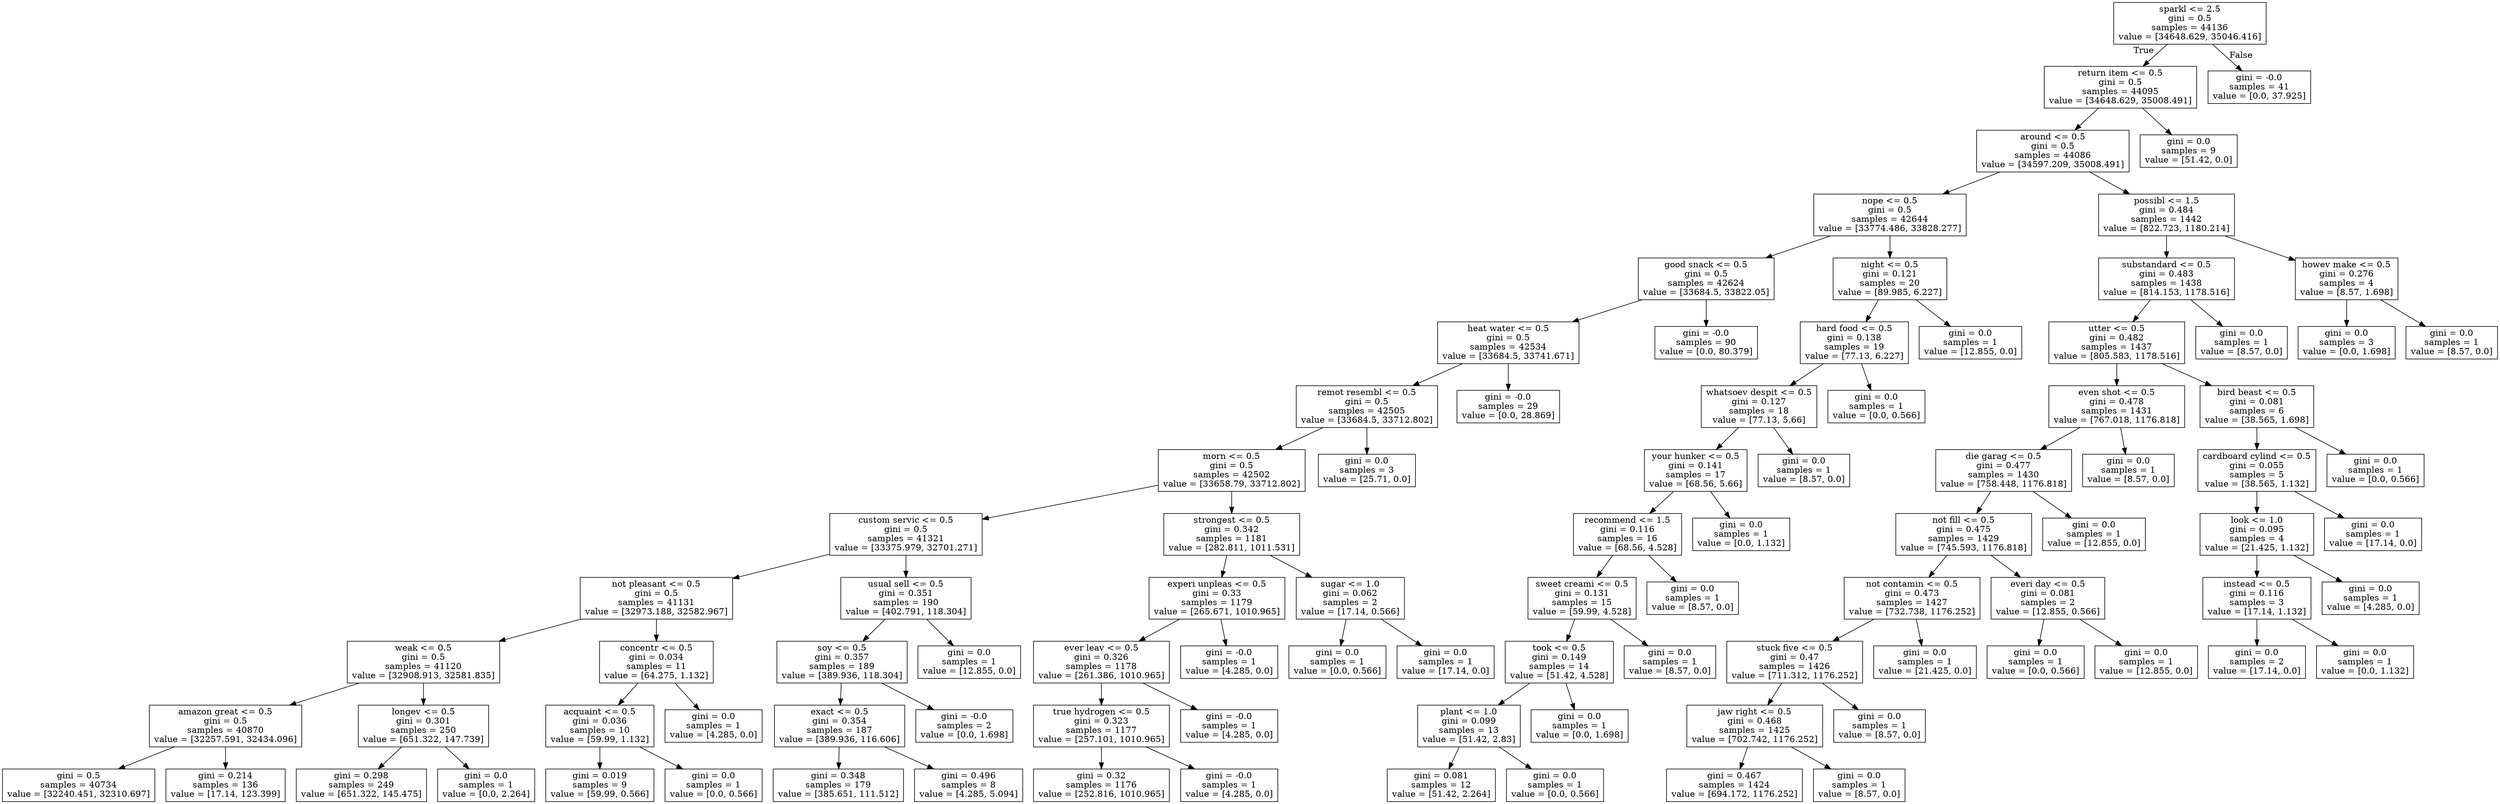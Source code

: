 digraph Tree {
node [shape=box] ;
0 [label="sparkl <= 2.5\ngini = 0.5\nsamples = 44136\nvalue = [34648.629, 35046.416]"] ;
1 [label="return item <= 0.5\ngini = 0.5\nsamples = 44095\nvalue = [34648.629, 35008.491]"] ;
0 -> 1 [labeldistance=2.5, labelangle=45, headlabel="True"] ;
2 [label="around <= 0.5\ngini = 0.5\nsamples = 44086\nvalue = [34597.209, 35008.491]"] ;
1 -> 2 ;
3 [label="nope <= 0.5\ngini = 0.5\nsamples = 42644\nvalue = [33774.486, 33828.277]"] ;
2 -> 3 ;
4 [label="good snack <= 0.5\ngini = 0.5\nsamples = 42624\nvalue = [33684.5, 33822.05]"] ;
3 -> 4 ;
5 [label="heat water <= 0.5\ngini = 0.5\nsamples = 42534\nvalue = [33684.5, 33741.671]"] ;
4 -> 5 ;
6 [label="remot resembl <= 0.5\ngini = 0.5\nsamples = 42505\nvalue = [33684.5, 33712.802]"] ;
5 -> 6 ;
7 [label="morn <= 0.5\ngini = 0.5\nsamples = 42502\nvalue = [33658.79, 33712.802]"] ;
6 -> 7 ;
8 [label="custom servic <= 0.5\ngini = 0.5\nsamples = 41321\nvalue = [33375.979, 32701.271]"] ;
7 -> 8 ;
9 [label="not pleasant <= 0.5\ngini = 0.5\nsamples = 41131\nvalue = [32973.188, 32582.967]"] ;
8 -> 9 ;
10 [label="weak <= 0.5\ngini = 0.5\nsamples = 41120\nvalue = [32908.913, 32581.835]"] ;
9 -> 10 ;
11 [label="amazon great <= 0.5\ngini = 0.5\nsamples = 40870\nvalue = [32257.591, 32434.096]"] ;
10 -> 11 ;
12 [label="gini = 0.5\nsamples = 40734\nvalue = [32240.451, 32310.697]"] ;
11 -> 12 ;
13 [label="gini = 0.214\nsamples = 136\nvalue = [17.14, 123.399]"] ;
11 -> 13 ;
14 [label="longev <= 0.5\ngini = 0.301\nsamples = 250\nvalue = [651.322, 147.739]"] ;
10 -> 14 ;
15 [label="gini = 0.298\nsamples = 249\nvalue = [651.322, 145.475]"] ;
14 -> 15 ;
16 [label="gini = 0.0\nsamples = 1\nvalue = [0.0, 2.264]"] ;
14 -> 16 ;
17 [label="concentr <= 0.5\ngini = 0.034\nsamples = 11\nvalue = [64.275, 1.132]"] ;
9 -> 17 ;
18 [label="acquaint <= 0.5\ngini = 0.036\nsamples = 10\nvalue = [59.99, 1.132]"] ;
17 -> 18 ;
19 [label="gini = 0.019\nsamples = 9\nvalue = [59.99, 0.566]"] ;
18 -> 19 ;
20 [label="gini = 0.0\nsamples = 1\nvalue = [0.0, 0.566]"] ;
18 -> 20 ;
21 [label="gini = 0.0\nsamples = 1\nvalue = [4.285, 0.0]"] ;
17 -> 21 ;
22 [label="usual sell <= 0.5\ngini = 0.351\nsamples = 190\nvalue = [402.791, 118.304]"] ;
8 -> 22 ;
23 [label="soy <= 0.5\ngini = 0.357\nsamples = 189\nvalue = [389.936, 118.304]"] ;
22 -> 23 ;
24 [label="exact <= 0.5\ngini = 0.354\nsamples = 187\nvalue = [389.936, 116.606]"] ;
23 -> 24 ;
25 [label="gini = 0.348\nsamples = 179\nvalue = [385.651, 111.512]"] ;
24 -> 25 ;
26 [label="gini = 0.496\nsamples = 8\nvalue = [4.285, 5.094]"] ;
24 -> 26 ;
27 [label="gini = -0.0\nsamples = 2\nvalue = [0.0, 1.698]"] ;
23 -> 27 ;
28 [label="gini = 0.0\nsamples = 1\nvalue = [12.855, 0.0]"] ;
22 -> 28 ;
29 [label="strongest <= 0.5\ngini = 0.342\nsamples = 1181\nvalue = [282.811, 1011.531]"] ;
7 -> 29 ;
30 [label="experi unpleas <= 0.5\ngini = 0.33\nsamples = 1179\nvalue = [265.671, 1010.965]"] ;
29 -> 30 ;
31 [label="ever leav <= 0.5\ngini = 0.326\nsamples = 1178\nvalue = [261.386, 1010.965]"] ;
30 -> 31 ;
32 [label="true hydrogen <= 0.5\ngini = 0.323\nsamples = 1177\nvalue = [257.101, 1010.965]"] ;
31 -> 32 ;
33 [label="gini = 0.32\nsamples = 1176\nvalue = [252.816, 1010.965]"] ;
32 -> 33 ;
34 [label="gini = -0.0\nsamples = 1\nvalue = [4.285, 0.0]"] ;
32 -> 34 ;
35 [label="gini = -0.0\nsamples = 1\nvalue = [4.285, 0.0]"] ;
31 -> 35 ;
36 [label="gini = -0.0\nsamples = 1\nvalue = [4.285, 0.0]"] ;
30 -> 36 ;
37 [label="sugar <= 1.0\ngini = 0.062\nsamples = 2\nvalue = [17.14, 0.566]"] ;
29 -> 37 ;
38 [label="gini = 0.0\nsamples = 1\nvalue = [0.0, 0.566]"] ;
37 -> 38 ;
39 [label="gini = 0.0\nsamples = 1\nvalue = [17.14, 0.0]"] ;
37 -> 39 ;
40 [label="gini = 0.0\nsamples = 3\nvalue = [25.71, 0.0]"] ;
6 -> 40 ;
41 [label="gini = -0.0\nsamples = 29\nvalue = [0.0, 28.869]"] ;
5 -> 41 ;
42 [label="gini = -0.0\nsamples = 90\nvalue = [0.0, 80.379]"] ;
4 -> 42 ;
43 [label="night <= 0.5\ngini = 0.121\nsamples = 20\nvalue = [89.985, 6.227]"] ;
3 -> 43 ;
44 [label="hard food <= 0.5\ngini = 0.138\nsamples = 19\nvalue = [77.13, 6.227]"] ;
43 -> 44 ;
45 [label="whatsoev despit <= 0.5\ngini = 0.127\nsamples = 18\nvalue = [77.13, 5.66]"] ;
44 -> 45 ;
46 [label="your hunker <= 0.5\ngini = 0.141\nsamples = 17\nvalue = [68.56, 5.66]"] ;
45 -> 46 ;
47 [label="recommend <= 1.5\ngini = 0.116\nsamples = 16\nvalue = [68.56, 4.528]"] ;
46 -> 47 ;
48 [label="sweet creami <= 0.5\ngini = 0.131\nsamples = 15\nvalue = [59.99, 4.528]"] ;
47 -> 48 ;
49 [label="took <= 0.5\ngini = 0.149\nsamples = 14\nvalue = [51.42, 4.528]"] ;
48 -> 49 ;
50 [label="plant <= 1.0\ngini = 0.099\nsamples = 13\nvalue = [51.42, 2.83]"] ;
49 -> 50 ;
51 [label="gini = 0.081\nsamples = 12\nvalue = [51.42, 2.264]"] ;
50 -> 51 ;
52 [label="gini = 0.0\nsamples = 1\nvalue = [0.0, 0.566]"] ;
50 -> 52 ;
53 [label="gini = 0.0\nsamples = 1\nvalue = [0.0, 1.698]"] ;
49 -> 53 ;
54 [label="gini = 0.0\nsamples = 1\nvalue = [8.57, 0.0]"] ;
48 -> 54 ;
55 [label="gini = 0.0\nsamples = 1\nvalue = [8.57, 0.0]"] ;
47 -> 55 ;
56 [label="gini = 0.0\nsamples = 1\nvalue = [0.0, 1.132]"] ;
46 -> 56 ;
57 [label="gini = 0.0\nsamples = 1\nvalue = [8.57, 0.0]"] ;
45 -> 57 ;
58 [label="gini = 0.0\nsamples = 1\nvalue = [0.0, 0.566]"] ;
44 -> 58 ;
59 [label="gini = 0.0\nsamples = 1\nvalue = [12.855, 0.0]"] ;
43 -> 59 ;
60 [label="possibl <= 1.5\ngini = 0.484\nsamples = 1442\nvalue = [822.723, 1180.214]"] ;
2 -> 60 ;
61 [label="substandard <= 0.5\ngini = 0.483\nsamples = 1438\nvalue = [814.153, 1178.516]"] ;
60 -> 61 ;
62 [label="utter <= 0.5\ngini = 0.482\nsamples = 1437\nvalue = [805.583, 1178.516]"] ;
61 -> 62 ;
63 [label="even shot <= 0.5\ngini = 0.478\nsamples = 1431\nvalue = [767.018, 1176.818]"] ;
62 -> 63 ;
64 [label="die garag <= 0.5\ngini = 0.477\nsamples = 1430\nvalue = [758.448, 1176.818]"] ;
63 -> 64 ;
65 [label="not fill <= 0.5\ngini = 0.475\nsamples = 1429\nvalue = [745.593, 1176.818]"] ;
64 -> 65 ;
66 [label="not contamin <= 0.5\ngini = 0.473\nsamples = 1427\nvalue = [732.738, 1176.252]"] ;
65 -> 66 ;
67 [label="stuck five <= 0.5\ngini = 0.47\nsamples = 1426\nvalue = [711.312, 1176.252]"] ;
66 -> 67 ;
68 [label="jaw right <= 0.5\ngini = 0.468\nsamples = 1425\nvalue = [702.742, 1176.252]"] ;
67 -> 68 ;
69 [label="gini = 0.467\nsamples = 1424\nvalue = [694.172, 1176.252]"] ;
68 -> 69 ;
70 [label="gini = 0.0\nsamples = 1\nvalue = [8.57, 0.0]"] ;
68 -> 70 ;
71 [label="gini = 0.0\nsamples = 1\nvalue = [8.57, 0.0]"] ;
67 -> 71 ;
72 [label="gini = 0.0\nsamples = 1\nvalue = [21.425, 0.0]"] ;
66 -> 72 ;
73 [label="everi day <= 0.5\ngini = 0.081\nsamples = 2\nvalue = [12.855, 0.566]"] ;
65 -> 73 ;
74 [label="gini = 0.0\nsamples = 1\nvalue = [0.0, 0.566]"] ;
73 -> 74 ;
75 [label="gini = 0.0\nsamples = 1\nvalue = [12.855, 0.0]"] ;
73 -> 75 ;
76 [label="gini = 0.0\nsamples = 1\nvalue = [12.855, 0.0]"] ;
64 -> 76 ;
77 [label="gini = 0.0\nsamples = 1\nvalue = [8.57, 0.0]"] ;
63 -> 77 ;
78 [label="bird beast <= 0.5\ngini = 0.081\nsamples = 6\nvalue = [38.565, 1.698]"] ;
62 -> 78 ;
79 [label="cardboard cylind <= 0.5\ngini = 0.055\nsamples = 5\nvalue = [38.565, 1.132]"] ;
78 -> 79 ;
80 [label="look <= 1.0\ngini = 0.095\nsamples = 4\nvalue = [21.425, 1.132]"] ;
79 -> 80 ;
81 [label="instead <= 0.5\ngini = 0.116\nsamples = 3\nvalue = [17.14, 1.132]"] ;
80 -> 81 ;
82 [label="gini = 0.0\nsamples = 2\nvalue = [17.14, 0.0]"] ;
81 -> 82 ;
83 [label="gini = 0.0\nsamples = 1\nvalue = [0.0, 1.132]"] ;
81 -> 83 ;
84 [label="gini = 0.0\nsamples = 1\nvalue = [4.285, 0.0]"] ;
80 -> 84 ;
85 [label="gini = 0.0\nsamples = 1\nvalue = [17.14, 0.0]"] ;
79 -> 85 ;
86 [label="gini = 0.0\nsamples = 1\nvalue = [0.0, 0.566]"] ;
78 -> 86 ;
87 [label="gini = 0.0\nsamples = 1\nvalue = [8.57, 0.0]"] ;
61 -> 87 ;
88 [label="howev make <= 0.5\ngini = 0.276\nsamples = 4\nvalue = [8.57, 1.698]"] ;
60 -> 88 ;
89 [label="gini = 0.0\nsamples = 3\nvalue = [0.0, 1.698]"] ;
88 -> 89 ;
90 [label="gini = 0.0\nsamples = 1\nvalue = [8.57, 0.0]"] ;
88 -> 90 ;
91 [label="gini = 0.0\nsamples = 9\nvalue = [51.42, 0.0]"] ;
1 -> 91 ;
92 [label="gini = -0.0\nsamples = 41\nvalue = [0.0, 37.925]"] ;
0 -> 92 [labeldistance=2.5, labelangle=-45, headlabel="False"] ;
}